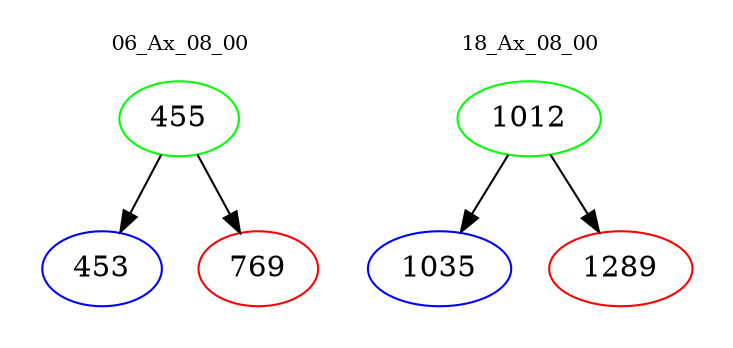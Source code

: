digraph{
subgraph cluster_0 {
color = white
label = "06_Ax_08_00";
fontsize=10;
T0_455 [label="455", color="green"]
T0_455 -> T0_453 [color="black"]
T0_453 [label="453", color="blue"]
T0_455 -> T0_769 [color="black"]
T0_769 [label="769", color="red"]
}
subgraph cluster_1 {
color = white
label = "18_Ax_08_00";
fontsize=10;
T1_1012 [label="1012", color="green"]
T1_1012 -> T1_1035 [color="black"]
T1_1035 [label="1035", color="blue"]
T1_1012 -> T1_1289 [color="black"]
T1_1289 [label="1289", color="red"]
}
}
